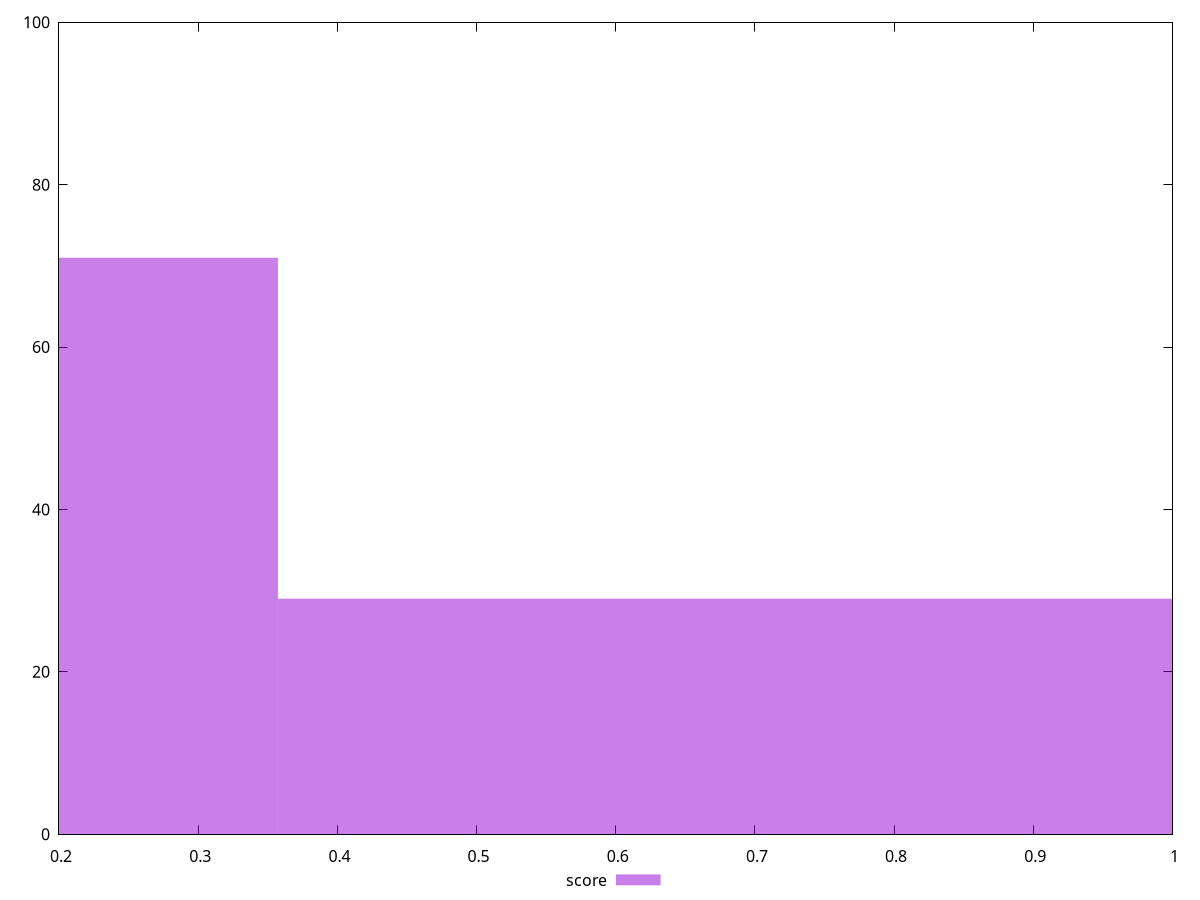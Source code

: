 reset

$score <<EOF
0.7145788401509385 29
0 71
EOF

set key outside below
set boxwidth 0.7145788401509385
set xrange [0.2:1]
set yrange [0:100]
set trange [0:100]
set style fill transparent solid 0.5 noborder
set terminal svg size 640, 490 enhanced background rgb 'white'
set output "report_00013_2021-02-09T12-04-24.940Z/uses-rel-preload/samples/pages/score/histogram.svg"

plot $score title "score" with boxes

reset
